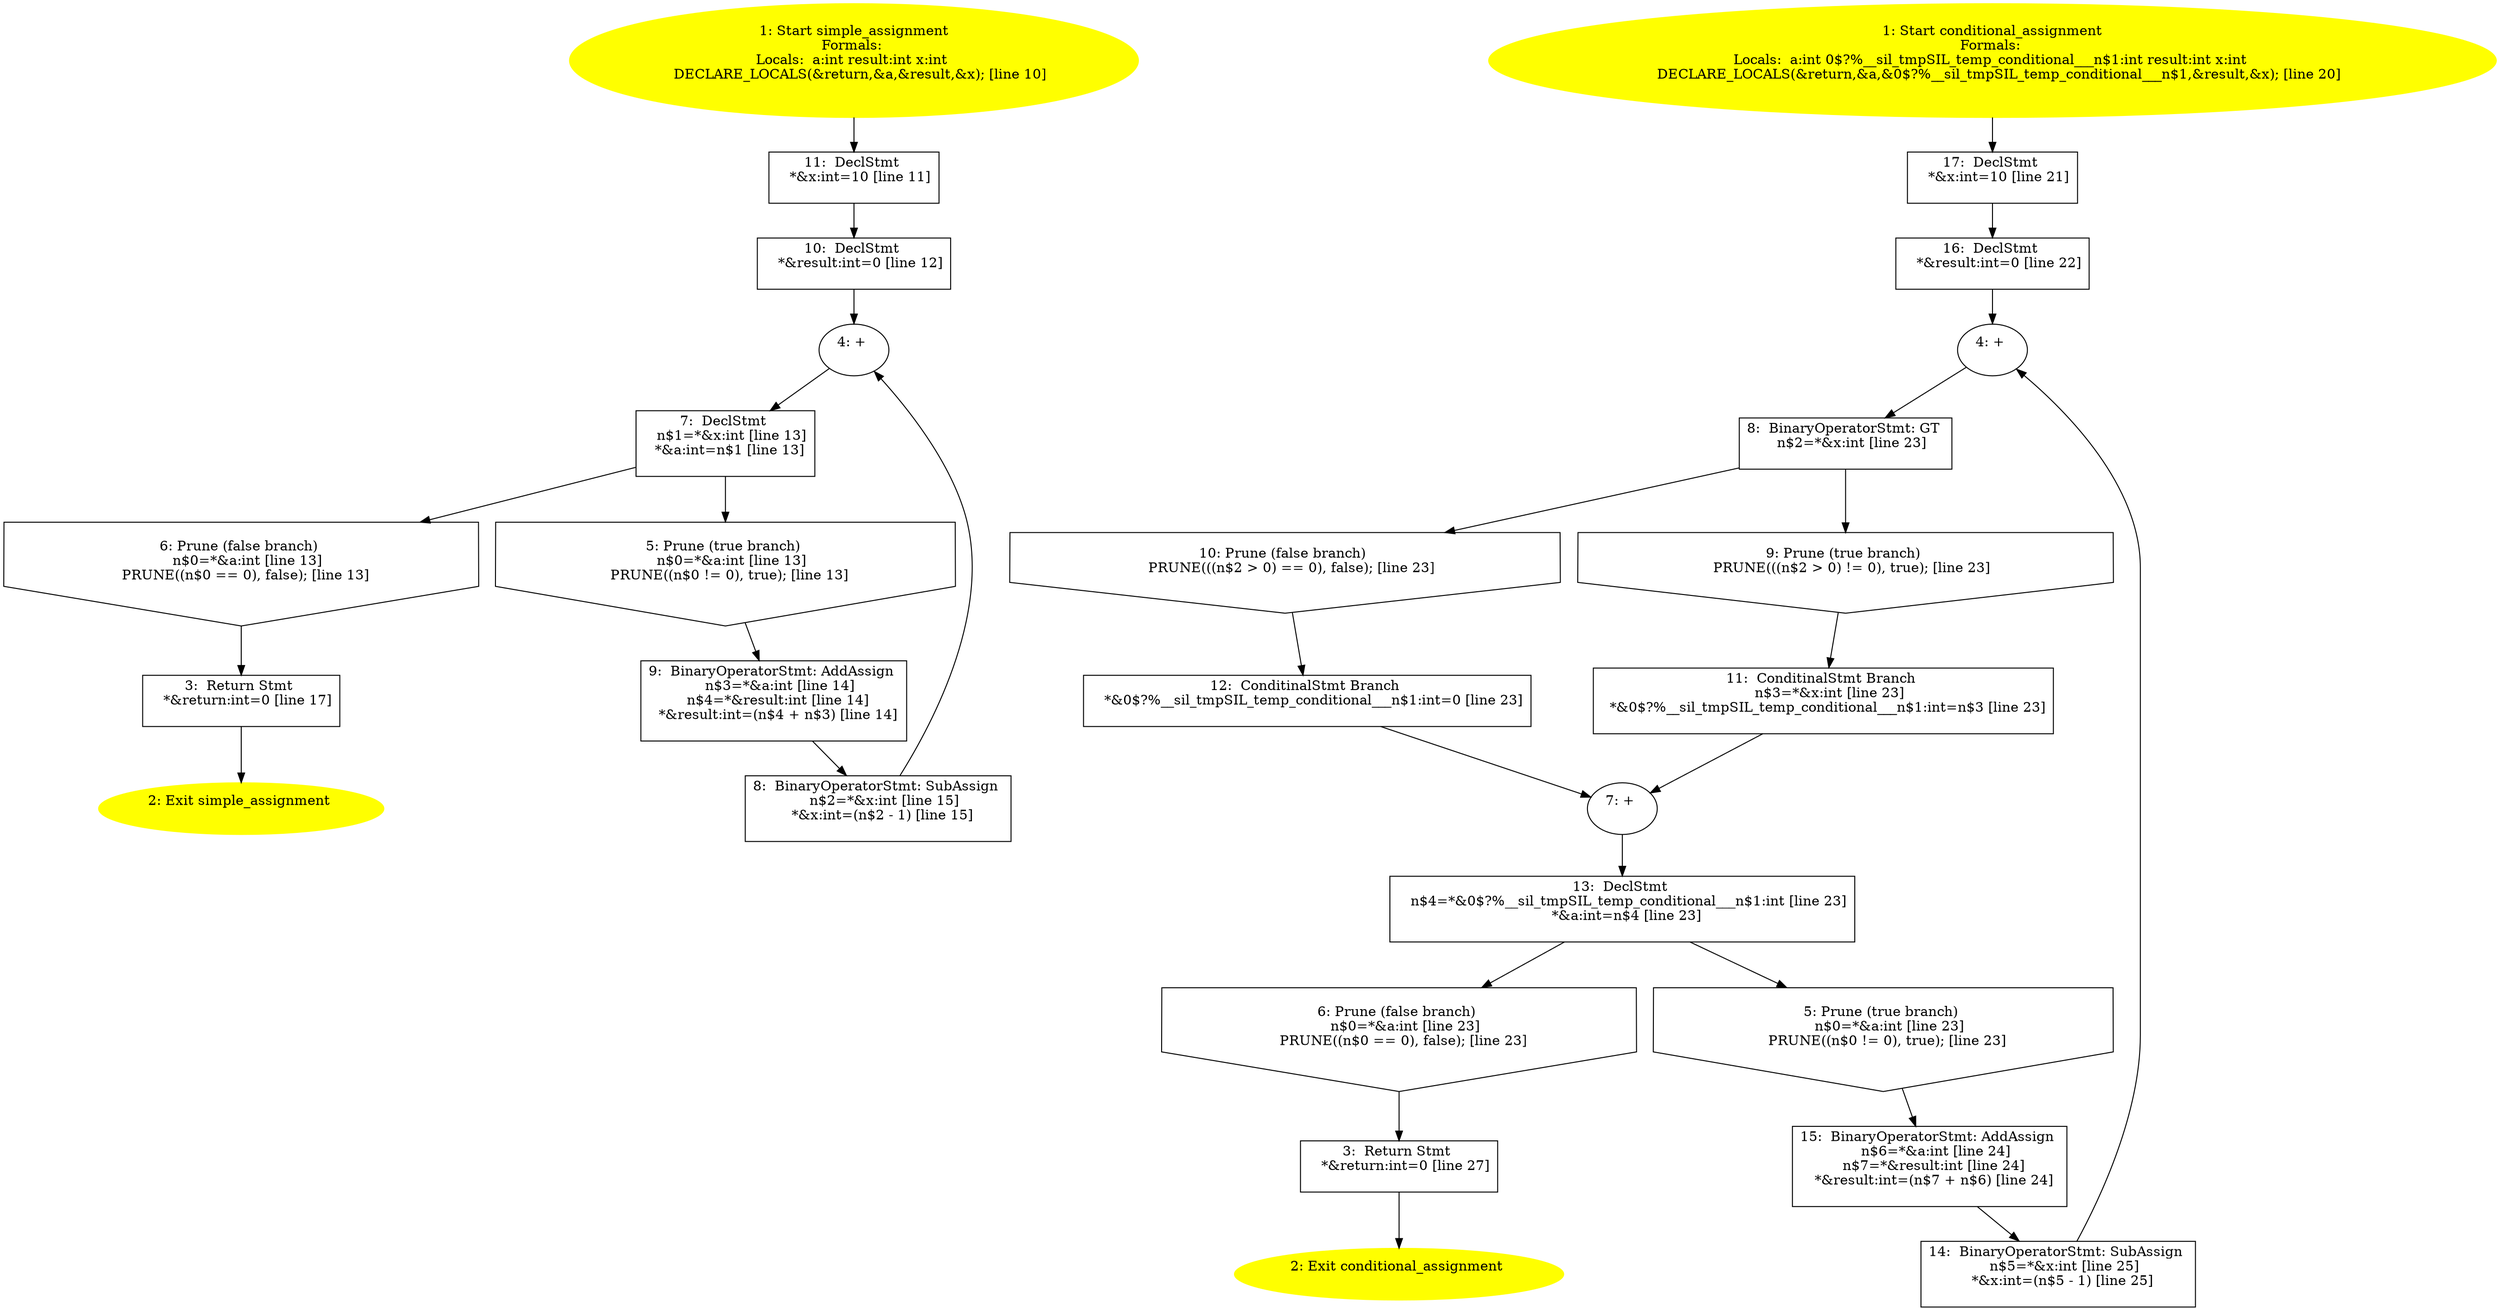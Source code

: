 /* @generated */
digraph iCFG {
"simple_assignment{d41d8cd98f00b204e9800998ecf8427e_Z17simple_assignmentv}.f2476d27e133ad644b5f3061dd1513c2_1" [label="1: Start simple_assignment\nFormals: \nLocals:  a:int result:int x:int \n   DECLARE_LOCALS(&return,&a,&result,&x); [line 10]\n " color=yellow style=filled]
	

	 "simple_assignment{d41d8cd98f00b204e9800998ecf8427e_Z17simple_assignmentv}.f2476d27e133ad644b5f3061dd1513c2_1" -> "simple_assignment{d41d8cd98f00b204e9800998ecf8427e_Z17simple_assignmentv}.f2476d27e133ad644b5f3061dd1513c2_11" ;
"simple_assignment{d41d8cd98f00b204e9800998ecf8427e_Z17simple_assignmentv}.f2476d27e133ad644b5f3061dd1513c2_2" [label="2: Exit simple_assignment \n  " color=yellow style=filled]
	

"simple_assignment{d41d8cd98f00b204e9800998ecf8427e_Z17simple_assignmentv}.f2476d27e133ad644b5f3061dd1513c2_3" [label="3:  Return Stmt \n   *&return:int=0 [line 17]\n " shape="box"]
	

	 "simple_assignment{d41d8cd98f00b204e9800998ecf8427e_Z17simple_assignmentv}.f2476d27e133ad644b5f3061dd1513c2_3" -> "simple_assignment{d41d8cd98f00b204e9800998ecf8427e_Z17simple_assignmentv}.f2476d27e133ad644b5f3061dd1513c2_2" ;
"simple_assignment{d41d8cd98f00b204e9800998ecf8427e_Z17simple_assignmentv}.f2476d27e133ad644b5f3061dd1513c2_4" [label="4: + \n  " ]
	

	 "simple_assignment{d41d8cd98f00b204e9800998ecf8427e_Z17simple_assignmentv}.f2476d27e133ad644b5f3061dd1513c2_4" -> "simple_assignment{d41d8cd98f00b204e9800998ecf8427e_Z17simple_assignmentv}.f2476d27e133ad644b5f3061dd1513c2_7" ;
"simple_assignment{d41d8cd98f00b204e9800998ecf8427e_Z17simple_assignmentv}.f2476d27e133ad644b5f3061dd1513c2_5" [label="5: Prune (true branch) \n   n$0=*&a:int [line 13]\n  PRUNE((n$0 != 0), true); [line 13]\n " shape="invhouse"]
	

	 "simple_assignment{d41d8cd98f00b204e9800998ecf8427e_Z17simple_assignmentv}.f2476d27e133ad644b5f3061dd1513c2_5" -> "simple_assignment{d41d8cd98f00b204e9800998ecf8427e_Z17simple_assignmentv}.f2476d27e133ad644b5f3061dd1513c2_9" ;
"simple_assignment{d41d8cd98f00b204e9800998ecf8427e_Z17simple_assignmentv}.f2476d27e133ad644b5f3061dd1513c2_6" [label="6: Prune (false branch) \n   n$0=*&a:int [line 13]\n  PRUNE((n$0 == 0), false); [line 13]\n " shape="invhouse"]
	

	 "simple_assignment{d41d8cd98f00b204e9800998ecf8427e_Z17simple_assignmentv}.f2476d27e133ad644b5f3061dd1513c2_6" -> "simple_assignment{d41d8cd98f00b204e9800998ecf8427e_Z17simple_assignmentv}.f2476d27e133ad644b5f3061dd1513c2_3" ;
"simple_assignment{d41d8cd98f00b204e9800998ecf8427e_Z17simple_assignmentv}.f2476d27e133ad644b5f3061dd1513c2_7" [label="7:  DeclStmt \n   n$1=*&x:int [line 13]\n  *&a:int=n$1 [line 13]\n " shape="box"]
	

	 "simple_assignment{d41d8cd98f00b204e9800998ecf8427e_Z17simple_assignmentv}.f2476d27e133ad644b5f3061dd1513c2_7" -> "simple_assignment{d41d8cd98f00b204e9800998ecf8427e_Z17simple_assignmentv}.f2476d27e133ad644b5f3061dd1513c2_5" ;
	 "simple_assignment{d41d8cd98f00b204e9800998ecf8427e_Z17simple_assignmentv}.f2476d27e133ad644b5f3061dd1513c2_7" -> "simple_assignment{d41d8cd98f00b204e9800998ecf8427e_Z17simple_assignmentv}.f2476d27e133ad644b5f3061dd1513c2_6" ;
"simple_assignment{d41d8cd98f00b204e9800998ecf8427e_Z17simple_assignmentv}.f2476d27e133ad644b5f3061dd1513c2_8" [label="8:  BinaryOperatorStmt: SubAssign \n   n$2=*&x:int [line 15]\n  *&x:int=(n$2 - 1) [line 15]\n " shape="box"]
	

	 "simple_assignment{d41d8cd98f00b204e9800998ecf8427e_Z17simple_assignmentv}.f2476d27e133ad644b5f3061dd1513c2_8" -> "simple_assignment{d41d8cd98f00b204e9800998ecf8427e_Z17simple_assignmentv}.f2476d27e133ad644b5f3061dd1513c2_4" ;
"simple_assignment{d41d8cd98f00b204e9800998ecf8427e_Z17simple_assignmentv}.f2476d27e133ad644b5f3061dd1513c2_9" [label="9:  BinaryOperatorStmt: AddAssign \n   n$3=*&a:int [line 14]\n  n$4=*&result:int [line 14]\n  *&result:int=(n$4 + n$3) [line 14]\n " shape="box"]
	

	 "simple_assignment{d41d8cd98f00b204e9800998ecf8427e_Z17simple_assignmentv}.f2476d27e133ad644b5f3061dd1513c2_9" -> "simple_assignment{d41d8cd98f00b204e9800998ecf8427e_Z17simple_assignmentv}.f2476d27e133ad644b5f3061dd1513c2_8" ;
"simple_assignment{d41d8cd98f00b204e9800998ecf8427e_Z17simple_assignmentv}.f2476d27e133ad644b5f3061dd1513c2_10" [label="10:  DeclStmt \n   *&result:int=0 [line 12]\n " shape="box"]
	

	 "simple_assignment{d41d8cd98f00b204e9800998ecf8427e_Z17simple_assignmentv}.f2476d27e133ad644b5f3061dd1513c2_10" -> "simple_assignment{d41d8cd98f00b204e9800998ecf8427e_Z17simple_assignmentv}.f2476d27e133ad644b5f3061dd1513c2_4" ;
"simple_assignment{d41d8cd98f00b204e9800998ecf8427e_Z17simple_assignmentv}.f2476d27e133ad644b5f3061dd1513c2_11" [label="11:  DeclStmt \n   *&x:int=10 [line 11]\n " shape="box"]
	

	 "simple_assignment{d41d8cd98f00b204e9800998ecf8427e_Z17simple_assignmentv}.f2476d27e133ad644b5f3061dd1513c2_11" -> "simple_assignment{d41d8cd98f00b204e9800998ecf8427e_Z17simple_assignmentv}.f2476d27e133ad644b5f3061dd1513c2_10" ;
"conditional_assignment{d41d8cd98f00b204e9800998ecf8427e_Z22conditional_assignmentv}.c078a188d7d36f14d9f7aa33b9b3b227_1" [label="1: Start conditional_assignment\nFormals: \nLocals:  a:int 0$?%__sil_tmpSIL_temp_conditional___n$1:int result:int x:int \n   DECLARE_LOCALS(&return,&a,&0$?%__sil_tmpSIL_temp_conditional___n$1,&result,&x); [line 20]\n " color=yellow style=filled]
	

	 "conditional_assignment{d41d8cd98f00b204e9800998ecf8427e_Z22conditional_assignmentv}.c078a188d7d36f14d9f7aa33b9b3b227_1" -> "conditional_assignment{d41d8cd98f00b204e9800998ecf8427e_Z22conditional_assignmentv}.c078a188d7d36f14d9f7aa33b9b3b227_17" ;
"conditional_assignment{d41d8cd98f00b204e9800998ecf8427e_Z22conditional_assignmentv}.c078a188d7d36f14d9f7aa33b9b3b227_2" [label="2: Exit conditional_assignment \n  " color=yellow style=filled]
	

"conditional_assignment{d41d8cd98f00b204e9800998ecf8427e_Z22conditional_assignmentv}.c078a188d7d36f14d9f7aa33b9b3b227_3" [label="3:  Return Stmt \n   *&return:int=0 [line 27]\n " shape="box"]
	

	 "conditional_assignment{d41d8cd98f00b204e9800998ecf8427e_Z22conditional_assignmentv}.c078a188d7d36f14d9f7aa33b9b3b227_3" -> "conditional_assignment{d41d8cd98f00b204e9800998ecf8427e_Z22conditional_assignmentv}.c078a188d7d36f14d9f7aa33b9b3b227_2" ;
"conditional_assignment{d41d8cd98f00b204e9800998ecf8427e_Z22conditional_assignmentv}.c078a188d7d36f14d9f7aa33b9b3b227_4" [label="4: + \n  " ]
	

	 "conditional_assignment{d41d8cd98f00b204e9800998ecf8427e_Z22conditional_assignmentv}.c078a188d7d36f14d9f7aa33b9b3b227_4" -> "conditional_assignment{d41d8cd98f00b204e9800998ecf8427e_Z22conditional_assignmentv}.c078a188d7d36f14d9f7aa33b9b3b227_8" ;
"conditional_assignment{d41d8cd98f00b204e9800998ecf8427e_Z22conditional_assignmentv}.c078a188d7d36f14d9f7aa33b9b3b227_5" [label="5: Prune (true branch) \n   n$0=*&a:int [line 23]\n  PRUNE((n$0 != 0), true); [line 23]\n " shape="invhouse"]
	

	 "conditional_assignment{d41d8cd98f00b204e9800998ecf8427e_Z22conditional_assignmentv}.c078a188d7d36f14d9f7aa33b9b3b227_5" -> "conditional_assignment{d41d8cd98f00b204e9800998ecf8427e_Z22conditional_assignmentv}.c078a188d7d36f14d9f7aa33b9b3b227_15" ;
"conditional_assignment{d41d8cd98f00b204e9800998ecf8427e_Z22conditional_assignmentv}.c078a188d7d36f14d9f7aa33b9b3b227_6" [label="6: Prune (false branch) \n   n$0=*&a:int [line 23]\n  PRUNE((n$0 == 0), false); [line 23]\n " shape="invhouse"]
	

	 "conditional_assignment{d41d8cd98f00b204e9800998ecf8427e_Z22conditional_assignmentv}.c078a188d7d36f14d9f7aa33b9b3b227_6" -> "conditional_assignment{d41d8cd98f00b204e9800998ecf8427e_Z22conditional_assignmentv}.c078a188d7d36f14d9f7aa33b9b3b227_3" ;
"conditional_assignment{d41d8cd98f00b204e9800998ecf8427e_Z22conditional_assignmentv}.c078a188d7d36f14d9f7aa33b9b3b227_7" [label="7: + \n  " ]
	

	 "conditional_assignment{d41d8cd98f00b204e9800998ecf8427e_Z22conditional_assignmentv}.c078a188d7d36f14d9f7aa33b9b3b227_7" -> "conditional_assignment{d41d8cd98f00b204e9800998ecf8427e_Z22conditional_assignmentv}.c078a188d7d36f14d9f7aa33b9b3b227_13" ;
"conditional_assignment{d41d8cd98f00b204e9800998ecf8427e_Z22conditional_assignmentv}.c078a188d7d36f14d9f7aa33b9b3b227_8" [label="8:  BinaryOperatorStmt: GT \n   n$2=*&x:int [line 23]\n " shape="box"]
	

	 "conditional_assignment{d41d8cd98f00b204e9800998ecf8427e_Z22conditional_assignmentv}.c078a188d7d36f14d9f7aa33b9b3b227_8" -> "conditional_assignment{d41d8cd98f00b204e9800998ecf8427e_Z22conditional_assignmentv}.c078a188d7d36f14d9f7aa33b9b3b227_9" ;
	 "conditional_assignment{d41d8cd98f00b204e9800998ecf8427e_Z22conditional_assignmentv}.c078a188d7d36f14d9f7aa33b9b3b227_8" -> "conditional_assignment{d41d8cd98f00b204e9800998ecf8427e_Z22conditional_assignmentv}.c078a188d7d36f14d9f7aa33b9b3b227_10" ;
"conditional_assignment{d41d8cd98f00b204e9800998ecf8427e_Z22conditional_assignmentv}.c078a188d7d36f14d9f7aa33b9b3b227_9" [label="9: Prune (true branch) \n   PRUNE(((n$2 > 0) != 0), true); [line 23]\n " shape="invhouse"]
	

	 "conditional_assignment{d41d8cd98f00b204e9800998ecf8427e_Z22conditional_assignmentv}.c078a188d7d36f14d9f7aa33b9b3b227_9" -> "conditional_assignment{d41d8cd98f00b204e9800998ecf8427e_Z22conditional_assignmentv}.c078a188d7d36f14d9f7aa33b9b3b227_11" ;
"conditional_assignment{d41d8cd98f00b204e9800998ecf8427e_Z22conditional_assignmentv}.c078a188d7d36f14d9f7aa33b9b3b227_10" [label="10: Prune (false branch) \n   PRUNE(((n$2 > 0) == 0), false); [line 23]\n " shape="invhouse"]
	

	 "conditional_assignment{d41d8cd98f00b204e9800998ecf8427e_Z22conditional_assignmentv}.c078a188d7d36f14d9f7aa33b9b3b227_10" -> "conditional_assignment{d41d8cd98f00b204e9800998ecf8427e_Z22conditional_assignmentv}.c078a188d7d36f14d9f7aa33b9b3b227_12" ;
"conditional_assignment{d41d8cd98f00b204e9800998ecf8427e_Z22conditional_assignmentv}.c078a188d7d36f14d9f7aa33b9b3b227_11" [label="11:  ConditinalStmt Branch \n   n$3=*&x:int [line 23]\n  *&0$?%__sil_tmpSIL_temp_conditional___n$1:int=n$3 [line 23]\n " shape="box"]
	

	 "conditional_assignment{d41d8cd98f00b204e9800998ecf8427e_Z22conditional_assignmentv}.c078a188d7d36f14d9f7aa33b9b3b227_11" -> "conditional_assignment{d41d8cd98f00b204e9800998ecf8427e_Z22conditional_assignmentv}.c078a188d7d36f14d9f7aa33b9b3b227_7" ;
"conditional_assignment{d41d8cd98f00b204e9800998ecf8427e_Z22conditional_assignmentv}.c078a188d7d36f14d9f7aa33b9b3b227_12" [label="12:  ConditinalStmt Branch \n   *&0$?%__sil_tmpSIL_temp_conditional___n$1:int=0 [line 23]\n " shape="box"]
	

	 "conditional_assignment{d41d8cd98f00b204e9800998ecf8427e_Z22conditional_assignmentv}.c078a188d7d36f14d9f7aa33b9b3b227_12" -> "conditional_assignment{d41d8cd98f00b204e9800998ecf8427e_Z22conditional_assignmentv}.c078a188d7d36f14d9f7aa33b9b3b227_7" ;
"conditional_assignment{d41d8cd98f00b204e9800998ecf8427e_Z22conditional_assignmentv}.c078a188d7d36f14d9f7aa33b9b3b227_13" [label="13:  DeclStmt \n   n$4=*&0$?%__sil_tmpSIL_temp_conditional___n$1:int [line 23]\n  *&a:int=n$4 [line 23]\n " shape="box"]
	

	 "conditional_assignment{d41d8cd98f00b204e9800998ecf8427e_Z22conditional_assignmentv}.c078a188d7d36f14d9f7aa33b9b3b227_13" -> "conditional_assignment{d41d8cd98f00b204e9800998ecf8427e_Z22conditional_assignmentv}.c078a188d7d36f14d9f7aa33b9b3b227_5" ;
	 "conditional_assignment{d41d8cd98f00b204e9800998ecf8427e_Z22conditional_assignmentv}.c078a188d7d36f14d9f7aa33b9b3b227_13" -> "conditional_assignment{d41d8cd98f00b204e9800998ecf8427e_Z22conditional_assignmentv}.c078a188d7d36f14d9f7aa33b9b3b227_6" ;
"conditional_assignment{d41d8cd98f00b204e9800998ecf8427e_Z22conditional_assignmentv}.c078a188d7d36f14d9f7aa33b9b3b227_14" [label="14:  BinaryOperatorStmt: SubAssign \n   n$5=*&x:int [line 25]\n  *&x:int=(n$5 - 1) [line 25]\n " shape="box"]
	

	 "conditional_assignment{d41d8cd98f00b204e9800998ecf8427e_Z22conditional_assignmentv}.c078a188d7d36f14d9f7aa33b9b3b227_14" -> "conditional_assignment{d41d8cd98f00b204e9800998ecf8427e_Z22conditional_assignmentv}.c078a188d7d36f14d9f7aa33b9b3b227_4" ;
"conditional_assignment{d41d8cd98f00b204e9800998ecf8427e_Z22conditional_assignmentv}.c078a188d7d36f14d9f7aa33b9b3b227_15" [label="15:  BinaryOperatorStmt: AddAssign \n   n$6=*&a:int [line 24]\n  n$7=*&result:int [line 24]\n  *&result:int=(n$7 + n$6) [line 24]\n " shape="box"]
	

	 "conditional_assignment{d41d8cd98f00b204e9800998ecf8427e_Z22conditional_assignmentv}.c078a188d7d36f14d9f7aa33b9b3b227_15" -> "conditional_assignment{d41d8cd98f00b204e9800998ecf8427e_Z22conditional_assignmentv}.c078a188d7d36f14d9f7aa33b9b3b227_14" ;
"conditional_assignment{d41d8cd98f00b204e9800998ecf8427e_Z22conditional_assignmentv}.c078a188d7d36f14d9f7aa33b9b3b227_16" [label="16:  DeclStmt \n   *&result:int=0 [line 22]\n " shape="box"]
	

	 "conditional_assignment{d41d8cd98f00b204e9800998ecf8427e_Z22conditional_assignmentv}.c078a188d7d36f14d9f7aa33b9b3b227_16" -> "conditional_assignment{d41d8cd98f00b204e9800998ecf8427e_Z22conditional_assignmentv}.c078a188d7d36f14d9f7aa33b9b3b227_4" ;
"conditional_assignment{d41d8cd98f00b204e9800998ecf8427e_Z22conditional_assignmentv}.c078a188d7d36f14d9f7aa33b9b3b227_17" [label="17:  DeclStmt \n   *&x:int=10 [line 21]\n " shape="box"]
	

	 "conditional_assignment{d41d8cd98f00b204e9800998ecf8427e_Z22conditional_assignmentv}.c078a188d7d36f14d9f7aa33b9b3b227_17" -> "conditional_assignment{d41d8cd98f00b204e9800998ecf8427e_Z22conditional_assignmentv}.c078a188d7d36f14d9f7aa33b9b3b227_16" ;
}
